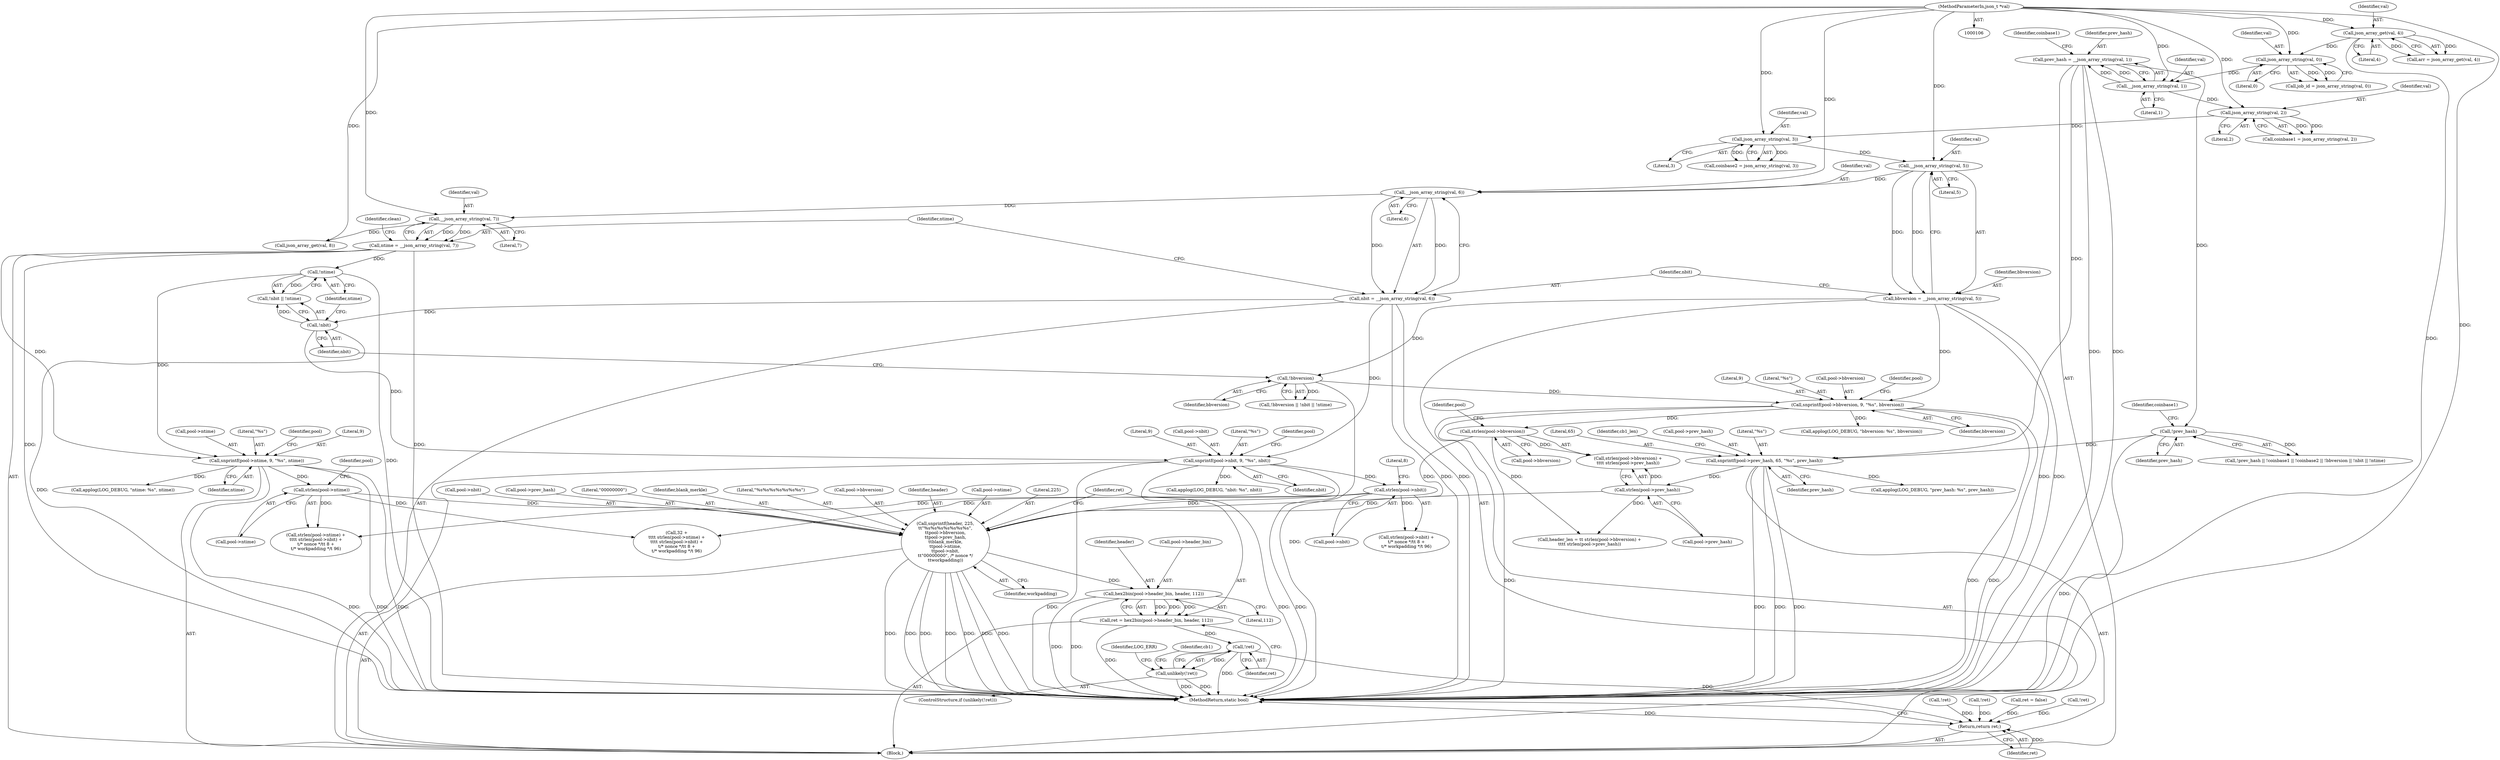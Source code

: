 digraph "1_cgminer_e1c5050734123973b99d181c45e74b2cbb00272e_1@API" {
"1000468" [label="(Call,snprintf(header, 225,\n\t\t\"%s%s%s%s%s%s%s\",\n\t\tpool->bbversion,\n\t\tpool->prev_hash,\n\t\tblank_merkle,\n\t\tpool->ntime,\n\t\tpool->nbit,\n\t\t\"00000000\", /* nonce */\n\t\tworkpadding))"];
"1000445" [label="(Call,strlen(pool->bbversion))"];
"1000267" [label="(Call,snprintf(pool->bbversion, 9, \"%s\", bbversion))"];
"1000209" [label="(Call,!bbversion)"];
"1000174" [label="(Call,bbversion = __json_array_string(val, 5))"];
"1000176" [label="(Call,__json_array_string(val, 5))"];
"1000171" [label="(Call,json_array_string(val, 3))"];
"1000166" [label="(Call,json_array_string(val, 2))"];
"1000161" [label="(Call,__json_array_string(val, 1))"];
"1000156" [label="(Call,json_array_string(val, 0))"];
"1000139" [label="(Call,json_array_get(val, 4))"];
"1000108" [label="(MethodParameterIn,json_t *val)"];
"1000449" [label="(Call,strlen(pool->prev_hash))"];
"1000248" [label="(Call,snprintf(pool->prev_hash, 65, \"%s\", prev_hash))"];
"1000200" [label="(Call,!prev_hash)"];
"1000159" [label="(Call,prev_hash = __json_array_string(val, 1))"];
"1000456" [label="(Call,strlen(pool->ntime))"];
"1000281" [label="(Call,snprintf(pool->ntime, 9, \"%s\", ntime))"];
"1000184" [label="(Call,ntime = __json_array_string(val, 7))"];
"1000186" [label="(Call,__json_array_string(val, 7))"];
"1000181" [label="(Call,__json_array_string(val, 6))"];
"1000214" [label="(Call,!ntime)"];
"1000461" [label="(Call,strlen(pool->nbit))"];
"1000274" [label="(Call,snprintf(pool->nbit, 9, \"%s\", nbit))"];
"1000179" [label="(Call,nbit = __json_array_string(val, 6))"];
"1000212" [label="(Call,!nbit)"];
"1000489" [label="(Call,hex2bin(pool->header_bin, header, 112))"];
"1000487" [label="(Call,ret = hex2bin(pool->header_bin, header, 112))"];
"1000497" [label="(Call,!ret)"];
"1000496" [label="(Call,unlikely(!ret))"];
"1000683" [label="(Return,return ret;)"];
"1000182" [label="(Identifier,val)"];
"1000486" [label="(Identifier,workpadding)"];
"1000445" [label="(Call,strlen(pool->bbversion))"];
"1000462" [label="(Call,pool->nbit)"];
"1000646" [label="(Call,applog(LOG_DEBUG, \"bbversion: %s\", bbversion))"];
"1000186" [label="(Call,__json_array_string(val, 7))"];
"1000273" [label="(Identifier,bbversion)"];
"1000137" [label="(Call,arr = json_array_get(val, 4))"];
"1000212" [label="(Call,!nbit)"];
"1000487" [label="(Call,ret = hex2bin(pool->header_bin, header, 112))"];
"1000498" [label="(Identifier,ret)"];
"1000213" [label="(Identifier,nbit)"];
"1000141" [label="(Literal,4)"];
"1000505" [label="(Identifier,cb1)"];
"1000210" [label="(Identifier,bbversion)"];
"1000156" [label="(Call,json_array_string(val, 0))"];
"1000468" [label="(Call,snprintf(header, 225,\n\t\t\"%s%s%s%s%s%s%s\",\n\t\tpool->bbversion,\n\t\tpool->prev_hash,\n\t\tblank_merkle,\n\t\tpool->ntime,\n\t\tpool->nbit,\n\t\t\"00000000\", /* nonce */\n\t\tworkpadding))"];
"1000271" [label="(Literal,9)"];
"1000479" [label="(Call,pool->ntime)"];
"1000494" [label="(Literal,112)"];
"1000460" [label="(Call,strlen(pool->nbit) +\n\t/* nonce */\t\t 8 +\n\t/* workpadding */\t 96)"];
"1000211" [label="(Call,!nbit || !ntime)"];
"1000178" [label="(Literal,5)"];
"1000461" [label="(Call,strlen(pool->nbit))"];
"1000162" [label="(Identifier,val)"];
"1000470" [label="(Literal,225)"];
"1000275" [label="(Call,pool->nbit)"];
"1000634" [label="(Call,applog(LOG_DEBUG, \"prev_hash: %s\", prev_hash))"];
"1000154" [label="(Call,job_id = json_array_string(val, 0))"];
"1000179" [label="(Call,nbit = __json_array_string(val, 6))"];
"1000176" [label="(Call,__json_array_string(val, 5))"];
"1000463" [label="(Identifier,pool)"];
"1000209" [label="(Call,!bbversion)"];
"1000456" [label="(Call,strlen(pool->ntime))"];
"1000685" [label="(MethodReturn,static bool)"];
"1000287" [label="(Identifier,ntime)"];
"1000683" [label="(Return,return ret;)"];
"1000495" [label="(ControlStructure,if (unlikely(!ret)))"];
"1000177" [label="(Identifier,val)"];
"1000446" [label="(Call,pool->bbversion)"];
"1000252" [label="(Literal,65)"];
"1000256" [label="(Identifier,cb1_len)"];
"1000167" [label="(Identifier,val)"];
"1000291" [label="(Identifier,pool)"];
"1000215" [label="(Identifier,ntime)"];
"1000496" [label="(Call,unlikely(!ret))"];
"1000248" [label="(Call,snprintf(pool->prev_hash, 65, \"%s\", prev_hash))"];
"1000109" [label="(Block,)"];
"1000171" [label="(Call,json_array_string(val, 3))"];
"1000453" [label="(Call,32 +\n\t\t\t\t strlen(pool->ntime) +\n\t\t\t\t strlen(pool->nbit) +\n\t/* nonce */\t\t 8 +\n\t/* workpadding */\t 96)"];
"1000161" [label="(Call,__json_array_string(val, 1))"];
"1000164" [label="(Call,coinbase1 = json_array_string(val, 2))"];
"1000457" [label="(Call,pool->ntime)"];
"1000650" [label="(Call,applog(LOG_DEBUG, \"nbit: %s\", nbit))"];
"1000160" [label="(Identifier,prev_hash)"];
"1000169" [label="(Call,coinbase2 = json_array_string(val, 3))"];
"1000200" [label="(Call,!prev_hash)"];
"1000488" [label="(Identifier,ret)"];
"1000489" [label="(Call,hex2bin(pool->header_bin, header, 112))"];
"1000168" [label="(Literal,2)"];
"1000423" [label="(Call,!ret)"];
"1000451" [label="(Identifier,pool)"];
"1000272" [label="(Literal,\"%s\")"];
"1000192" [label="(Call,json_array_get(val, 8))"];
"1000285" [label="(Literal,9)"];
"1000444" [label="(Call,strlen(pool->bbversion) +\n\t\t\t\t strlen(pool->prev_hash))"];
"1000279" [label="(Literal,\"%s\")"];
"1000482" [label="(Call,pool->nbit)"];
"1000497" [label="(Call,!ret)"];
"1000175" [label="(Identifier,bbversion)"];
"1000490" [label="(Call,pool->header_bin)"];
"1000475" [label="(Call,pool->prev_hash)"];
"1000281" [label="(Call,snprintf(pool->ntime, 9, \"%s\", ntime))"];
"1000249" [label="(Call,pool->prev_hash)"];
"1000157" [label="(Identifier,val)"];
"1000204" [label="(Identifier,coinbase1)"];
"1000485" [label="(Literal,\"00000000\")"];
"1000535" [label="(Call,!ret)"];
"1000190" [label="(Identifier,clean)"];
"1000449" [label="(Call,strlen(pool->prev_hash))"];
"1000108" [label="(MethodParameterIn,json_t *val)"];
"1000183" [label="(Literal,6)"];
"1000131" [label="(Call,ret = false)"];
"1000282" [label="(Call,pool->ntime)"];
"1000253" [label="(Literal,\"%s\")"];
"1000268" [label="(Call,pool->bbversion)"];
"1000283" [label="(Identifier,pool)"];
"1000274" [label="(Call,snprintf(pool->nbit, 9, \"%s\", nbit))"];
"1000280" [label="(Identifier,nbit)"];
"1000174" [label="(Call,bbversion = __json_array_string(val, 5))"];
"1000516" [label="(Call,!ret)"];
"1000684" [label="(Identifier,ret)"];
"1000276" [label="(Identifier,pool)"];
"1000158" [label="(Literal,0)"];
"1000208" [label="(Call,!bbversion || !nbit || !ntime)"];
"1000254" [label="(Identifier,prev_hash)"];
"1000278" [label="(Literal,9)"];
"1000139" [label="(Call,json_array_get(val, 4))"];
"1000166" [label="(Call,json_array_string(val, 2))"];
"1000188" [label="(Literal,7)"];
"1000267" [label="(Call,snprintf(pool->bbversion, 9, \"%s\", bbversion))"];
"1000478" [label="(Identifier,blank_merkle)"];
"1000180" [label="(Identifier,nbit)"];
"1000140" [label="(Identifier,val)"];
"1000165" [label="(Identifier,coinbase1)"];
"1000286" [label="(Literal,\"%s\")"];
"1000466" [label="(Literal,8)"];
"1000471" [label="(Literal,\"%s%s%s%s%s%s%s\")"];
"1000184" [label="(Call,ntime = __json_array_string(val, 7))"];
"1000214" [label="(Call,!ntime)"];
"1000501" [label="(Identifier,LOG_ERR)"];
"1000472" [label="(Call,pool->bbversion)"];
"1000159" [label="(Call,prev_hash = __json_array_string(val, 1))"];
"1000187" [label="(Identifier,val)"];
"1000163" [label="(Literal,1)"];
"1000493" [label="(Identifier,header)"];
"1000201" [label="(Identifier,prev_hash)"];
"1000450" [label="(Call,pool->prev_hash)"];
"1000654" [label="(Call,applog(LOG_DEBUG, \"ntime: %s\", ntime))"];
"1000469" [label="(Identifier,header)"];
"1000455" [label="(Call,strlen(pool->ntime) +\n\t\t\t\t strlen(pool->nbit) +\n\t/* nonce */\t\t 8 +\n\t/* workpadding */\t 96)"];
"1000173" [label="(Literal,3)"];
"1000442" [label="(Call,header_len = \t\t strlen(pool->bbversion) +\n\t\t\t\t strlen(pool->prev_hash))"];
"1000172" [label="(Identifier,val)"];
"1000199" [label="(Call,!prev_hash || !coinbase1 || !coinbase2 || !bbversion || !nbit || !ntime)"];
"1000185" [label="(Identifier,ntime)"];
"1000181" [label="(Call,__json_array_string(val, 6))"];
"1000468" -> "1000109"  [label="AST: "];
"1000468" -> "1000486"  [label="CFG: "];
"1000469" -> "1000468"  [label="AST: "];
"1000470" -> "1000468"  [label="AST: "];
"1000471" -> "1000468"  [label="AST: "];
"1000472" -> "1000468"  [label="AST: "];
"1000475" -> "1000468"  [label="AST: "];
"1000478" -> "1000468"  [label="AST: "];
"1000479" -> "1000468"  [label="AST: "];
"1000482" -> "1000468"  [label="AST: "];
"1000485" -> "1000468"  [label="AST: "];
"1000486" -> "1000468"  [label="AST: "];
"1000488" -> "1000468"  [label="CFG: "];
"1000468" -> "1000685"  [label="DDG: "];
"1000468" -> "1000685"  [label="DDG: "];
"1000468" -> "1000685"  [label="DDG: "];
"1000468" -> "1000685"  [label="DDG: "];
"1000468" -> "1000685"  [label="DDG: "];
"1000468" -> "1000685"  [label="DDG: "];
"1000468" -> "1000685"  [label="DDG: "];
"1000445" -> "1000468"  [label="DDG: "];
"1000449" -> "1000468"  [label="DDG: "];
"1000456" -> "1000468"  [label="DDG: "];
"1000461" -> "1000468"  [label="DDG: "];
"1000468" -> "1000489"  [label="DDG: "];
"1000445" -> "1000444"  [label="AST: "];
"1000445" -> "1000446"  [label="CFG: "];
"1000446" -> "1000445"  [label="AST: "];
"1000451" -> "1000445"  [label="CFG: "];
"1000445" -> "1000442"  [label="DDG: "];
"1000445" -> "1000444"  [label="DDG: "];
"1000267" -> "1000445"  [label="DDG: "];
"1000267" -> "1000109"  [label="AST: "];
"1000267" -> "1000273"  [label="CFG: "];
"1000268" -> "1000267"  [label="AST: "];
"1000271" -> "1000267"  [label="AST: "];
"1000272" -> "1000267"  [label="AST: "];
"1000273" -> "1000267"  [label="AST: "];
"1000276" -> "1000267"  [label="CFG: "];
"1000267" -> "1000685"  [label="DDG: "];
"1000267" -> "1000685"  [label="DDG: "];
"1000267" -> "1000685"  [label="DDG: "];
"1000209" -> "1000267"  [label="DDG: "];
"1000174" -> "1000267"  [label="DDG: "];
"1000267" -> "1000646"  [label="DDG: "];
"1000209" -> "1000208"  [label="AST: "];
"1000209" -> "1000210"  [label="CFG: "];
"1000210" -> "1000209"  [label="AST: "];
"1000213" -> "1000209"  [label="CFG: "];
"1000208" -> "1000209"  [label="CFG: "];
"1000209" -> "1000685"  [label="DDG: "];
"1000209" -> "1000208"  [label="DDG: "];
"1000174" -> "1000209"  [label="DDG: "];
"1000174" -> "1000109"  [label="AST: "];
"1000174" -> "1000176"  [label="CFG: "];
"1000175" -> "1000174"  [label="AST: "];
"1000176" -> "1000174"  [label="AST: "];
"1000180" -> "1000174"  [label="CFG: "];
"1000174" -> "1000685"  [label="DDG: "];
"1000174" -> "1000685"  [label="DDG: "];
"1000176" -> "1000174"  [label="DDG: "];
"1000176" -> "1000174"  [label="DDG: "];
"1000176" -> "1000178"  [label="CFG: "];
"1000177" -> "1000176"  [label="AST: "];
"1000178" -> "1000176"  [label="AST: "];
"1000171" -> "1000176"  [label="DDG: "];
"1000108" -> "1000176"  [label="DDG: "];
"1000176" -> "1000181"  [label="DDG: "];
"1000171" -> "1000169"  [label="AST: "];
"1000171" -> "1000173"  [label="CFG: "];
"1000172" -> "1000171"  [label="AST: "];
"1000173" -> "1000171"  [label="AST: "];
"1000169" -> "1000171"  [label="CFG: "];
"1000171" -> "1000169"  [label="DDG: "];
"1000171" -> "1000169"  [label="DDG: "];
"1000166" -> "1000171"  [label="DDG: "];
"1000108" -> "1000171"  [label="DDG: "];
"1000166" -> "1000164"  [label="AST: "];
"1000166" -> "1000168"  [label="CFG: "];
"1000167" -> "1000166"  [label="AST: "];
"1000168" -> "1000166"  [label="AST: "];
"1000164" -> "1000166"  [label="CFG: "];
"1000166" -> "1000164"  [label="DDG: "];
"1000166" -> "1000164"  [label="DDG: "];
"1000161" -> "1000166"  [label="DDG: "];
"1000108" -> "1000166"  [label="DDG: "];
"1000161" -> "1000159"  [label="AST: "];
"1000161" -> "1000163"  [label="CFG: "];
"1000162" -> "1000161"  [label="AST: "];
"1000163" -> "1000161"  [label="AST: "];
"1000159" -> "1000161"  [label="CFG: "];
"1000161" -> "1000159"  [label="DDG: "];
"1000161" -> "1000159"  [label="DDG: "];
"1000156" -> "1000161"  [label="DDG: "];
"1000108" -> "1000161"  [label="DDG: "];
"1000156" -> "1000154"  [label="AST: "];
"1000156" -> "1000158"  [label="CFG: "];
"1000157" -> "1000156"  [label="AST: "];
"1000158" -> "1000156"  [label="AST: "];
"1000154" -> "1000156"  [label="CFG: "];
"1000156" -> "1000154"  [label="DDG: "];
"1000156" -> "1000154"  [label="DDG: "];
"1000139" -> "1000156"  [label="DDG: "];
"1000108" -> "1000156"  [label="DDG: "];
"1000139" -> "1000137"  [label="AST: "];
"1000139" -> "1000141"  [label="CFG: "];
"1000140" -> "1000139"  [label="AST: "];
"1000141" -> "1000139"  [label="AST: "];
"1000137" -> "1000139"  [label="CFG: "];
"1000139" -> "1000685"  [label="DDG: "];
"1000139" -> "1000137"  [label="DDG: "];
"1000139" -> "1000137"  [label="DDG: "];
"1000108" -> "1000139"  [label="DDG: "];
"1000108" -> "1000106"  [label="AST: "];
"1000108" -> "1000685"  [label="DDG: "];
"1000108" -> "1000181"  [label="DDG: "];
"1000108" -> "1000186"  [label="DDG: "];
"1000108" -> "1000192"  [label="DDG: "];
"1000449" -> "1000444"  [label="AST: "];
"1000449" -> "1000450"  [label="CFG: "];
"1000450" -> "1000449"  [label="AST: "];
"1000444" -> "1000449"  [label="CFG: "];
"1000449" -> "1000442"  [label="DDG: "];
"1000449" -> "1000444"  [label="DDG: "];
"1000248" -> "1000449"  [label="DDG: "];
"1000248" -> "1000109"  [label="AST: "];
"1000248" -> "1000254"  [label="CFG: "];
"1000249" -> "1000248"  [label="AST: "];
"1000252" -> "1000248"  [label="AST: "];
"1000253" -> "1000248"  [label="AST: "];
"1000254" -> "1000248"  [label="AST: "];
"1000256" -> "1000248"  [label="CFG: "];
"1000248" -> "1000685"  [label="DDG: "];
"1000248" -> "1000685"  [label="DDG: "];
"1000248" -> "1000685"  [label="DDG: "];
"1000200" -> "1000248"  [label="DDG: "];
"1000159" -> "1000248"  [label="DDG: "];
"1000248" -> "1000634"  [label="DDG: "];
"1000200" -> "1000199"  [label="AST: "];
"1000200" -> "1000201"  [label="CFG: "];
"1000201" -> "1000200"  [label="AST: "];
"1000204" -> "1000200"  [label="CFG: "];
"1000199" -> "1000200"  [label="CFG: "];
"1000200" -> "1000685"  [label="DDG: "];
"1000200" -> "1000199"  [label="DDG: "];
"1000159" -> "1000200"  [label="DDG: "];
"1000159" -> "1000109"  [label="AST: "];
"1000160" -> "1000159"  [label="AST: "];
"1000165" -> "1000159"  [label="CFG: "];
"1000159" -> "1000685"  [label="DDG: "];
"1000159" -> "1000685"  [label="DDG: "];
"1000456" -> "1000455"  [label="AST: "];
"1000456" -> "1000457"  [label="CFG: "];
"1000457" -> "1000456"  [label="AST: "];
"1000463" -> "1000456"  [label="CFG: "];
"1000456" -> "1000453"  [label="DDG: "];
"1000456" -> "1000455"  [label="DDG: "];
"1000281" -> "1000456"  [label="DDG: "];
"1000281" -> "1000109"  [label="AST: "];
"1000281" -> "1000287"  [label="CFG: "];
"1000282" -> "1000281"  [label="AST: "];
"1000285" -> "1000281"  [label="AST: "];
"1000286" -> "1000281"  [label="AST: "];
"1000287" -> "1000281"  [label="AST: "];
"1000291" -> "1000281"  [label="CFG: "];
"1000281" -> "1000685"  [label="DDG: "];
"1000281" -> "1000685"  [label="DDG: "];
"1000281" -> "1000685"  [label="DDG: "];
"1000184" -> "1000281"  [label="DDG: "];
"1000214" -> "1000281"  [label="DDG: "];
"1000281" -> "1000654"  [label="DDG: "];
"1000184" -> "1000109"  [label="AST: "];
"1000184" -> "1000186"  [label="CFG: "];
"1000185" -> "1000184"  [label="AST: "];
"1000186" -> "1000184"  [label="AST: "];
"1000190" -> "1000184"  [label="CFG: "];
"1000184" -> "1000685"  [label="DDG: "];
"1000184" -> "1000685"  [label="DDG: "];
"1000186" -> "1000184"  [label="DDG: "];
"1000186" -> "1000184"  [label="DDG: "];
"1000184" -> "1000214"  [label="DDG: "];
"1000186" -> "1000188"  [label="CFG: "];
"1000187" -> "1000186"  [label="AST: "];
"1000188" -> "1000186"  [label="AST: "];
"1000181" -> "1000186"  [label="DDG: "];
"1000186" -> "1000192"  [label="DDG: "];
"1000181" -> "1000179"  [label="AST: "];
"1000181" -> "1000183"  [label="CFG: "];
"1000182" -> "1000181"  [label="AST: "];
"1000183" -> "1000181"  [label="AST: "];
"1000179" -> "1000181"  [label="CFG: "];
"1000181" -> "1000179"  [label="DDG: "];
"1000181" -> "1000179"  [label="DDG: "];
"1000214" -> "1000211"  [label="AST: "];
"1000214" -> "1000215"  [label="CFG: "];
"1000215" -> "1000214"  [label="AST: "];
"1000211" -> "1000214"  [label="CFG: "];
"1000214" -> "1000685"  [label="DDG: "];
"1000214" -> "1000211"  [label="DDG: "];
"1000461" -> "1000460"  [label="AST: "];
"1000461" -> "1000462"  [label="CFG: "];
"1000462" -> "1000461"  [label="AST: "];
"1000466" -> "1000461"  [label="CFG: "];
"1000461" -> "1000453"  [label="DDG: "];
"1000461" -> "1000455"  [label="DDG: "];
"1000461" -> "1000460"  [label="DDG: "];
"1000274" -> "1000461"  [label="DDG: "];
"1000274" -> "1000109"  [label="AST: "];
"1000274" -> "1000280"  [label="CFG: "];
"1000275" -> "1000274"  [label="AST: "];
"1000278" -> "1000274"  [label="AST: "];
"1000279" -> "1000274"  [label="AST: "];
"1000280" -> "1000274"  [label="AST: "];
"1000283" -> "1000274"  [label="CFG: "];
"1000274" -> "1000685"  [label="DDG: "];
"1000274" -> "1000685"  [label="DDG: "];
"1000274" -> "1000685"  [label="DDG: "];
"1000179" -> "1000274"  [label="DDG: "];
"1000212" -> "1000274"  [label="DDG: "];
"1000274" -> "1000650"  [label="DDG: "];
"1000179" -> "1000109"  [label="AST: "];
"1000180" -> "1000179"  [label="AST: "];
"1000185" -> "1000179"  [label="CFG: "];
"1000179" -> "1000685"  [label="DDG: "];
"1000179" -> "1000685"  [label="DDG: "];
"1000179" -> "1000212"  [label="DDG: "];
"1000212" -> "1000211"  [label="AST: "];
"1000212" -> "1000213"  [label="CFG: "];
"1000213" -> "1000212"  [label="AST: "];
"1000215" -> "1000212"  [label="CFG: "];
"1000211" -> "1000212"  [label="CFG: "];
"1000212" -> "1000685"  [label="DDG: "];
"1000212" -> "1000211"  [label="DDG: "];
"1000489" -> "1000487"  [label="AST: "];
"1000489" -> "1000494"  [label="CFG: "];
"1000490" -> "1000489"  [label="AST: "];
"1000493" -> "1000489"  [label="AST: "];
"1000494" -> "1000489"  [label="AST: "];
"1000487" -> "1000489"  [label="CFG: "];
"1000489" -> "1000685"  [label="DDG: "];
"1000489" -> "1000685"  [label="DDG: "];
"1000489" -> "1000487"  [label="DDG: "];
"1000489" -> "1000487"  [label="DDG: "];
"1000489" -> "1000487"  [label="DDG: "];
"1000487" -> "1000109"  [label="AST: "];
"1000488" -> "1000487"  [label="AST: "];
"1000498" -> "1000487"  [label="CFG: "];
"1000487" -> "1000685"  [label="DDG: "];
"1000487" -> "1000497"  [label="DDG: "];
"1000497" -> "1000496"  [label="AST: "];
"1000497" -> "1000498"  [label="CFG: "];
"1000498" -> "1000497"  [label="AST: "];
"1000496" -> "1000497"  [label="CFG: "];
"1000497" -> "1000685"  [label="DDG: "];
"1000497" -> "1000496"  [label="DDG: "];
"1000497" -> "1000683"  [label="DDG: "];
"1000496" -> "1000495"  [label="AST: "];
"1000501" -> "1000496"  [label="CFG: "];
"1000505" -> "1000496"  [label="CFG: "];
"1000496" -> "1000685"  [label="DDG: "];
"1000496" -> "1000685"  [label="DDG: "];
"1000683" -> "1000109"  [label="AST: "];
"1000683" -> "1000684"  [label="CFG: "];
"1000684" -> "1000683"  [label="AST: "];
"1000685" -> "1000683"  [label="CFG: "];
"1000683" -> "1000685"  [label="DDG: "];
"1000684" -> "1000683"  [label="DDG: "];
"1000131" -> "1000683"  [label="DDG: "];
"1000535" -> "1000683"  [label="DDG: "];
"1000423" -> "1000683"  [label="DDG: "];
"1000516" -> "1000683"  [label="DDG: "];
}
